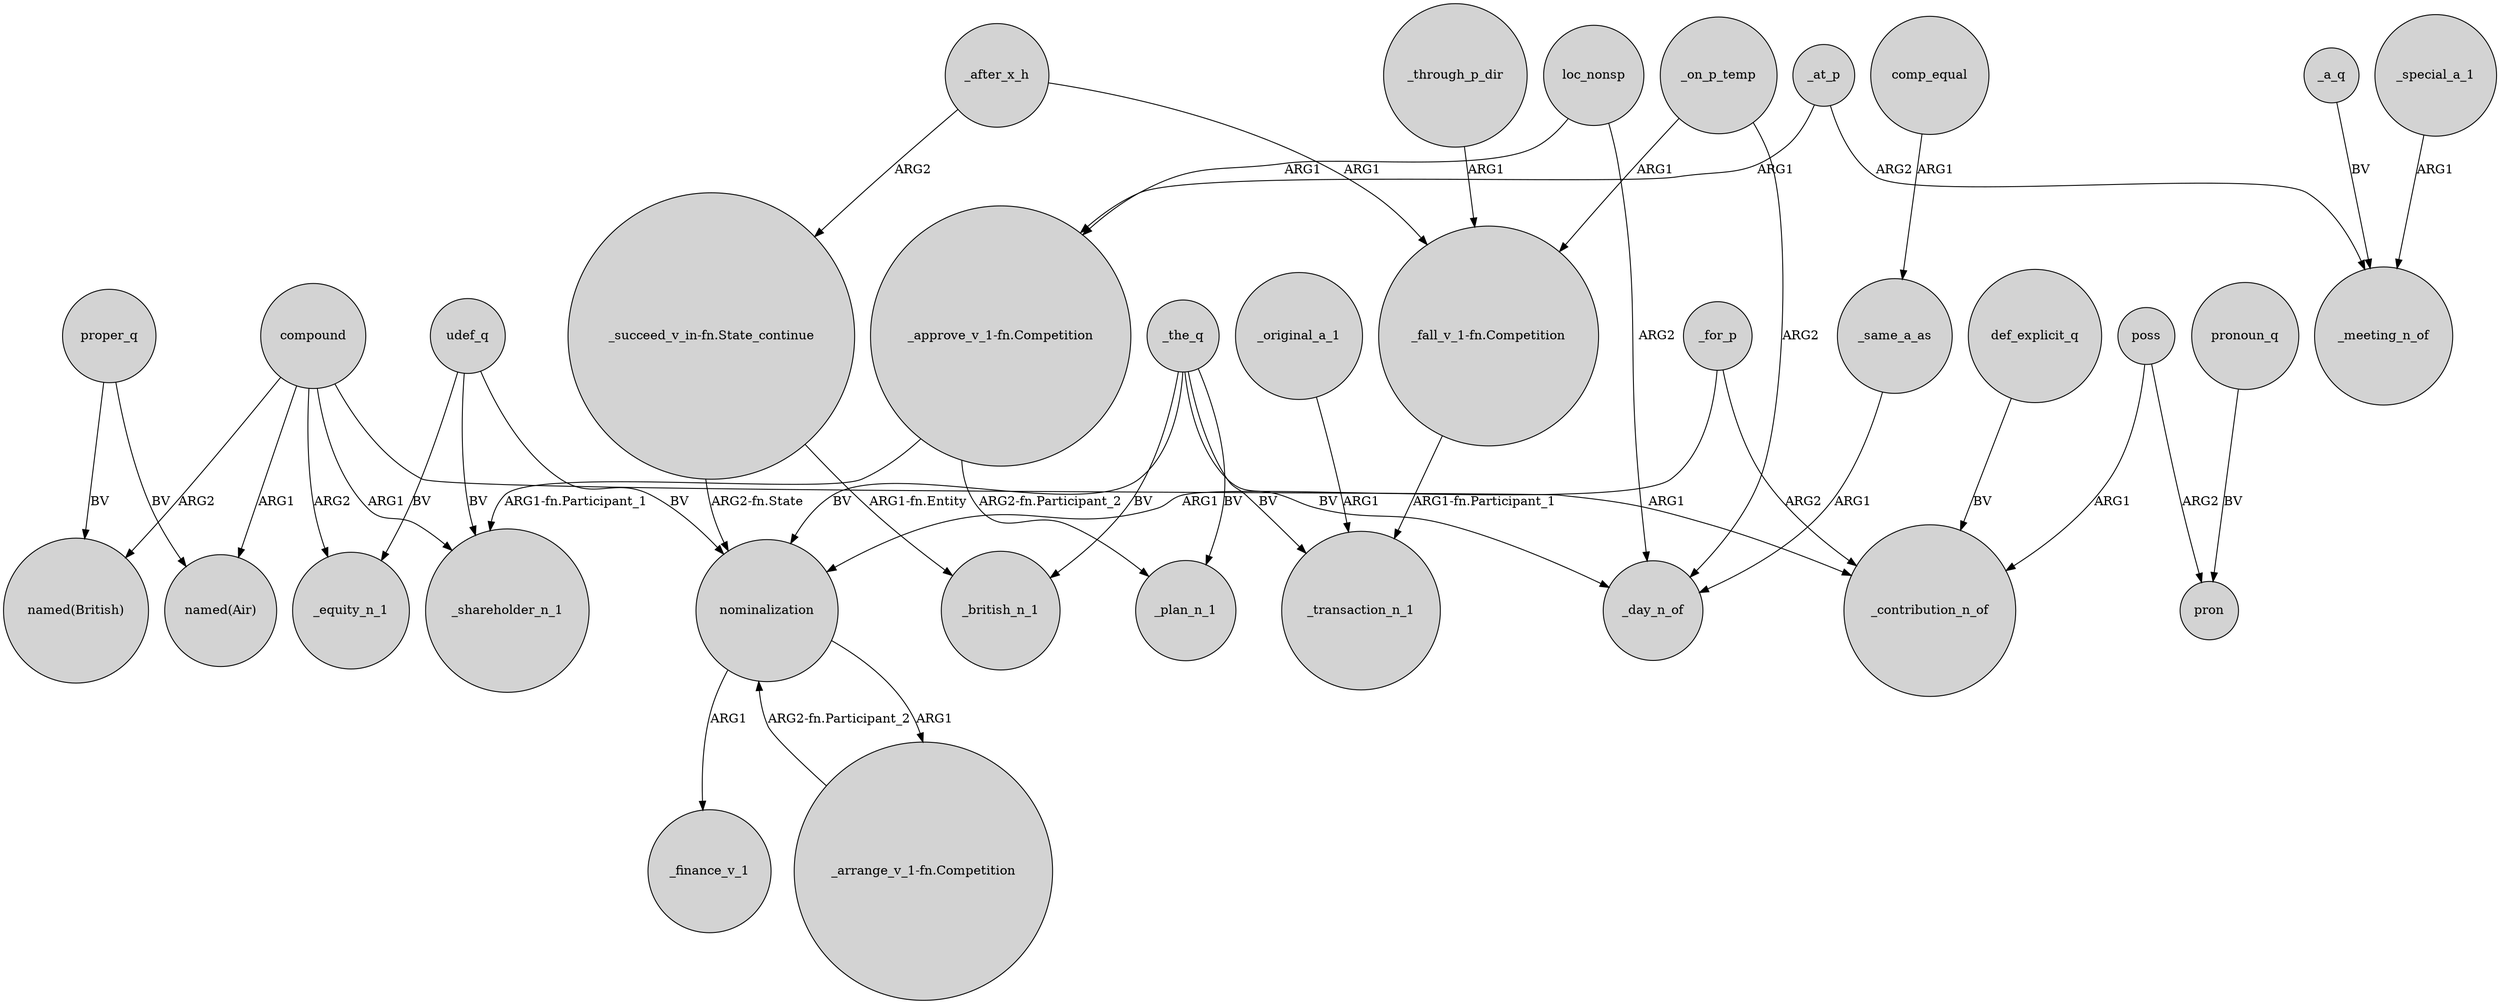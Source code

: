 digraph {
	node [shape=circle style=filled]
	proper_q -> "named(British)" [label=BV]
	_the_q -> nominalization [label=BV]
	"_approve_v_1-fn.Competition" -> _shareholder_n_1 [label="ARG1-fn.Participant_1"]
	_through_p_dir -> "_fall_v_1-fn.Competition" [label=ARG1]
	compound -> "named(Air)" [label=ARG1]
	def_explicit_q -> _contribution_n_of [label=BV]
	nominalization -> _finance_v_1 [label=ARG1]
	udef_q -> _shareholder_n_1 [label=BV]
	"_fall_v_1-fn.Competition" -> _transaction_n_1 [label="ARG1-fn.Participant_1"]
	_after_x_h -> "_fall_v_1-fn.Competition" [label=ARG1]
	compound -> _shareholder_n_1 [label=ARG1]
	udef_q -> nominalization [label=BV]
	udef_q -> _equity_n_1 [label=BV]
	"_succeed_v_in-fn.State_continue" -> nominalization [label="ARG2-fn.State"]
	proper_q -> "named(Air)" [label=BV]
	compound -> _equity_n_1 [label=ARG2]
	_the_q -> _british_n_1 [label=BV]
	"_succeed_v_in-fn.State_continue" -> _british_n_1 [label="ARG1-fn.Entity"]
	pronoun_q -> pron [label=BV]
	_the_q -> _transaction_n_1 [label=BV]
	poss -> _contribution_n_of [label=ARG1]
	poss -> pron [label=ARG2]
	_a_q -> _meeting_n_of [label=BV]
	_same_a_as -> _day_n_of [label=ARG1]
	"_arrange_v_1-fn.Competition" -> nominalization [label="ARG2-fn.Participant_2"]
	_the_q -> _day_n_of [label=BV]
	"_approve_v_1-fn.Competition" -> _plan_n_1 [label="ARG2-fn.Participant_2"]
	compound -> _contribution_n_of [label=ARG1]
	loc_nonsp -> "_approve_v_1-fn.Competition" [label=ARG1]
	_for_p -> nominalization [label=ARG1]
	_on_p_temp -> "_fall_v_1-fn.Competition" [label=ARG1]
	compound -> "named(British)" [label=ARG2]
	_original_a_1 -> _transaction_n_1 [label=ARG1]
	_special_a_1 -> _meeting_n_of [label=ARG1]
	_after_x_h -> "_succeed_v_in-fn.State_continue" [label=ARG2]
	_the_q -> _plan_n_1 [label=BV]
	_at_p -> _meeting_n_of [label=ARG2]
	_at_p -> "_approve_v_1-fn.Competition" [label=ARG1]
	comp_equal -> _same_a_as [label=ARG1]
	_for_p -> _contribution_n_of [label=ARG2]
	loc_nonsp -> _day_n_of [label=ARG2]
	nominalization -> "_arrange_v_1-fn.Competition" [label=ARG1]
	_on_p_temp -> _day_n_of [label=ARG2]
}
